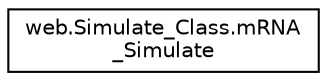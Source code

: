 digraph "Graphical Class Hierarchy"
{
  edge [fontname="Helvetica",fontsize="10",labelfontname="Helvetica",labelfontsize="10"];
  node [fontname="Helvetica",fontsize="10",shape=record];
  rankdir="LR";
  Node1 [label="web.Simulate_Class.mRNA\l_Simulate",height=0.2,width=0.4,color="black", fillcolor="white", style="filled",URL="$classweb_1_1_simulate___class_1_1m_r_n_a___simulate.html",tooltip="calculating mRNA simulation result "];
}
